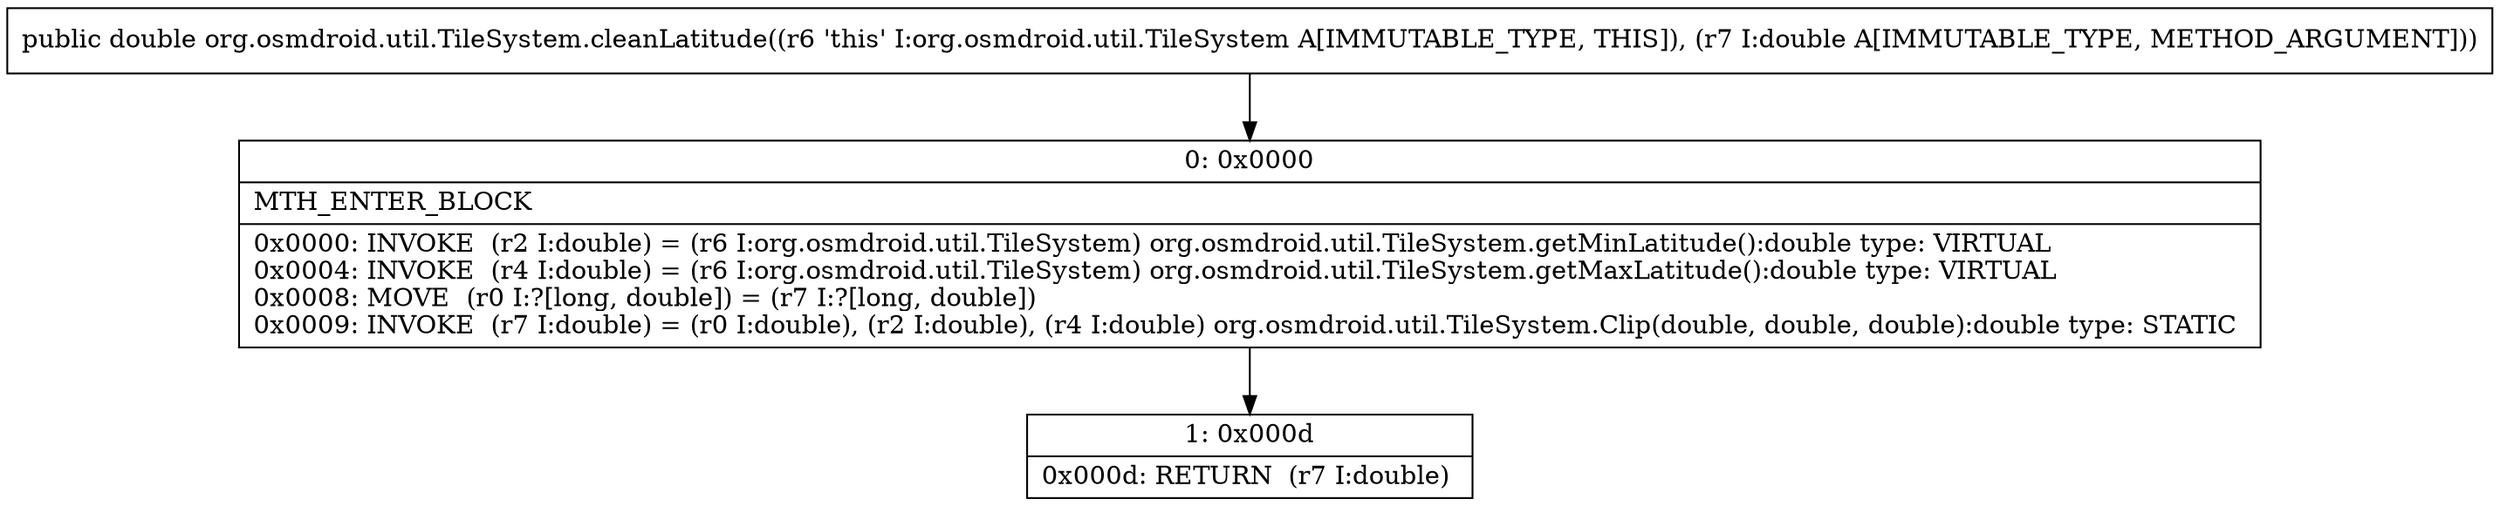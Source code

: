 digraph "CFG fororg.osmdroid.util.TileSystem.cleanLatitude(D)D" {
Node_0 [shape=record,label="{0\:\ 0x0000|MTH_ENTER_BLOCK\l|0x0000: INVOKE  (r2 I:double) = (r6 I:org.osmdroid.util.TileSystem) org.osmdroid.util.TileSystem.getMinLatitude():double type: VIRTUAL \l0x0004: INVOKE  (r4 I:double) = (r6 I:org.osmdroid.util.TileSystem) org.osmdroid.util.TileSystem.getMaxLatitude():double type: VIRTUAL \l0x0008: MOVE  (r0 I:?[long, double]) = (r7 I:?[long, double]) \l0x0009: INVOKE  (r7 I:double) = (r0 I:double), (r2 I:double), (r4 I:double) org.osmdroid.util.TileSystem.Clip(double, double, double):double type: STATIC \l}"];
Node_1 [shape=record,label="{1\:\ 0x000d|0x000d: RETURN  (r7 I:double) \l}"];
MethodNode[shape=record,label="{public double org.osmdroid.util.TileSystem.cleanLatitude((r6 'this' I:org.osmdroid.util.TileSystem A[IMMUTABLE_TYPE, THIS]), (r7 I:double A[IMMUTABLE_TYPE, METHOD_ARGUMENT])) }"];
MethodNode -> Node_0;
Node_0 -> Node_1;
}

